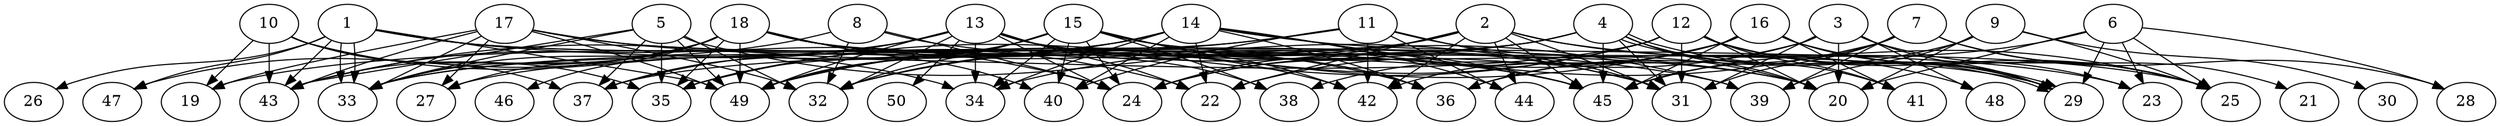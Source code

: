 // DAG automatically generated by daggen at Thu Oct  3 14:07:57 2019
// ./daggen --dot -n 50 --ccr 0.4 --fat 0.9 --regular 0.5 --density 0.5 --mindata 5242880 --maxdata 52428800 
digraph G {
  1 [size="125985280", alpha="0.15", expect_size="50394112"] 
  1 -> 24 [size ="50394112"]
  1 -> 26 [size ="50394112"]
  1 -> 33 [size ="50394112"]
  1 -> 33 [size ="50394112"]
  1 -> 39 [size ="50394112"]
  1 -> 43 [size ="50394112"]
  1 -> 45 [size ="50394112"]
  1 -> 47 [size ="50394112"]
  1 -> 49 [size ="50394112"]
  2 [size="72422400", alpha="0.17", expect_size="28968960"] 
  2 -> 22 [size ="28968960"]
  2 -> 24 [size ="28968960"]
  2 -> 25 [size ="28968960"]
  2 -> 31 [size ="28968960"]
  2 -> 32 [size ="28968960"]
  2 -> 33 [size ="28968960"]
  2 -> 42 [size ="28968960"]
  2 -> 44 [size ="28968960"]
  2 -> 45 [size ="28968960"]
  2 -> 48 [size ="28968960"]
  3 [size="76311040", alpha="0.00", expect_size="30524416"] 
  3 -> 20 [size ="30524416"]
  3 -> 22 [size ="30524416"]
  3 -> 25 [size ="30524416"]
  3 -> 29 [size ="30524416"]
  3 -> 31 [size ="30524416"]
  3 -> 36 [size ="30524416"]
  3 -> 48 [size ="30524416"]
  4 [size="86243840", alpha="0.09", expect_size="34497536"] 
  4 -> 19 [size ="34497536"]
  4 -> 20 [size ="34497536"]
  4 -> 29 [size ="34497536"]
  4 -> 29 [size ="34497536"]
  4 -> 31 [size ="34497536"]
  4 -> 35 [size ="34497536"]
  4 -> 37 [size ="34497536"]
  4 -> 41 [size ="34497536"]
  4 -> 45 [size ="34497536"]
  5 [size="87692800", alpha="0.06", expect_size="35077120"] 
  5 -> 32 [size ="35077120"]
  5 -> 33 [size ="35077120"]
  5 -> 35 [size ="35077120"]
  5 -> 37 [size ="35077120"]
  5 -> 43 [size ="35077120"]
  5 -> 45 [size ="35077120"]
  5 -> 49 [size ="35077120"]
  6 [size="76142080", alpha="0.00", expect_size="30456832"] 
  6 -> 20 [size ="30456832"]
  6 -> 23 [size ="30456832"]
  6 -> 25 [size ="30456832"]
  6 -> 28 [size ="30456832"]
  6 -> 29 [size ="30456832"]
  6 -> 45 [size ="30456832"]
  7 [size="124636160", alpha="0.19", expect_size="49854464"] 
  7 -> 21 [size ="49854464"]
  7 -> 28 [size ="49854464"]
  7 -> 31 [size ="49854464"]
  7 -> 34 [size ="49854464"]
  7 -> 39 [size ="49854464"]
  7 -> 45 [size ="49854464"]
  8 [size="54730240", alpha="0.01", expect_size="21892096"] 
  8 -> 24 [size ="21892096"]
  8 -> 32 [size ="21892096"]
  8 -> 33 [size ="21892096"]
  8 -> 39 [size ="21892096"]
  9 [size="115333120", alpha="0.03", expect_size="46133248"] 
  9 -> 20 [size ="46133248"]
  9 -> 25 [size ="46133248"]
  9 -> 30 [size ="46133248"]
  9 -> 36 [size ="46133248"]
  9 -> 39 [size ="46133248"]
  10 [size="17948160", alpha="0.04", expect_size="7179264"] 
  10 -> 19 [size ="7179264"]
  10 -> 34 [size ="7179264"]
  10 -> 35 [size ="7179264"]
  10 -> 37 [size ="7179264"]
  10 -> 43 [size ="7179264"]
  11 [size="93703680", alpha="0.20", expect_size="37481472"] 
  11 -> 20 [size ="37481472"]
  11 -> 27 [size ="37481472"]
  11 -> 31 [size ="37481472"]
  11 -> 35 [size ="37481472"]
  11 -> 40 [size ="37481472"]
  11 -> 42 [size ="37481472"]
  11 -> 44 [size ="37481472"]
  12 [size="63319040", alpha="0.05", expect_size="25327616"] 
  12 -> 20 [size ="25327616"]
  12 -> 23 [size ="25327616"]
  12 -> 24 [size ="25327616"]
  12 -> 25 [size ="25327616"]
  12 -> 29 [size ="25327616"]
  12 -> 31 [size ="25327616"]
  12 -> 32 [size ="25327616"]
  12 -> 33 [size ="25327616"]
  12 -> 41 [size ="25327616"]
  12 -> 49 [size ="25327616"]
  13 [size="48115200", alpha="0.17", expect_size="19246080"] 
  13 -> 22 [size ="19246080"]
  13 -> 24 [size ="19246080"]
  13 -> 25 [size ="19246080"]
  13 -> 31 [size ="19246080"]
  13 -> 32 [size ="19246080"]
  13 -> 34 [size ="19246080"]
  13 -> 37 [size ="19246080"]
  13 -> 38 [size ="19246080"]
  13 -> 43 [size ="19246080"]
  13 -> 49 [size ="19246080"]
  13 -> 50 [size ="19246080"]
  14 [size="49167360", alpha="0.02", expect_size="19666944"] 
  14 -> 22 [size ="19666944"]
  14 -> 23 [size ="19666944"]
  14 -> 34 [size ="19666944"]
  14 -> 36 [size ="19666944"]
  14 -> 37 [size ="19666944"]
  14 -> 40 [size ="19666944"]
  14 -> 43 [size ="19666944"]
  14 -> 44 [size ="19666944"]
  14 -> 45 [size ="19666944"]
  14 -> 49 [size ="19666944"]
  15 [size="99545600", alpha="0.04", expect_size="39818240"] 
  15 -> 24 [size ="39818240"]
  15 -> 29 [size ="39818240"]
  15 -> 32 [size ="39818240"]
  15 -> 34 [size ="39818240"]
  15 -> 35 [size ="39818240"]
  15 -> 36 [size ="39818240"]
  15 -> 38 [size ="39818240"]
  15 -> 40 [size ="39818240"]
  15 -> 42 [size ="39818240"]
  15 -> 49 [size ="39818240"]
  16 [size="19560960", alpha="0.06", expect_size="7824384"] 
  16 -> 24 [size ="7824384"]
  16 -> 25 [size ="7824384"]
  16 -> 29 [size ="7824384"]
  16 -> 38 [size ="7824384"]
  16 -> 41 [size ="7824384"]
  16 -> 42 [size ="7824384"]
  16 -> 45 [size ="7824384"]
  16 -> 49 [size ="7824384"]
  17 [size="21017600", alpha="0.09", expect_size="8407040"] 
  17 -> 19 [size ="8407040"]
  17 -> 20 [size ="8407040"]
  17 -> 22 [size ="8407040"]
  17 -> 27 [size ="8407040"]
  17 -> 32 [size ="8407040"]
  17 -> 33 [size ="8407040"]
  17 -> 43 [size ="8407040"]
  17 -> 49 [size ="8407040"]
  18 [size="13373440", alpha="0.03", expect_size="5349376"] 
  18 -> 20 [size ="5349376"]
  18 -> 27 [size ="5349376"]
  18 -> 31 [size ="5349376"]
  18 -> 33 [size ="5349376"]
  18 -> 35 [size ="5349376"]
  18 -> 36 [size ="5349376"]
  18 -> 40 [size ="5349376"]
  18 -> 42 [size ="5349376"]
  18 -> 43 [size ="5349376"]
  18 -> 46 [size ="5349376"]
  18 -> 47 [size ="5349376"]
  18 -> 49 [size ="5349376"]
  19 [size="17346560", alpha="0.18", expect_size="6938624"] 
  20 [size="35056640", alpha="0.18", expect_size="14022656"] 
  21 [size="61342720", alpha="0.17", expect_size="24537088"] 
  22 [size="59799040", alpha="0.06", expect_size="23919616"] 
  23 [size="90575360", alpha="0.06", expect_size="36230144"] 
  24 [size="73669120", alpha="0.18", expect_size="29467648"] 
  25 [size="86182400", alpha="0.03", expect_size="34472960"] 
  26 [size="107507200", alpha="0.18", expect_size="43002880"] 
  27 [size="24478720", alpha="0.13", expect_size="9791488"] 
  28 [size="75448320", alpha="0.14", expect_size="30179328"] 
  29 [size="90790400", alpha="0.13", expect_size="36316160"] 
  30 [size="81515520", alpha="0.12", expect_size="32606208"] 
  31 [size="71078400", alpha="0.06", expect_size="28431360"] 
  32 [size="54389760", alpha="0.07", expect_size="21755904"] 
  33 [size="90769920", alpha="0.15", expect_size="36307968"] 
  34 [size="125457920", alpha="0.09", expect_size="50183168"] 
  35 [size="113625600", alpha="0.17", expect_size="45450240"] 
  36 [size="129861120", alpha="0.07", expect_size="51944448"] 
  37 [size="119232000", alpha="0.18", expect_size="47692800"] 
  38 [size="75307520", alpha="0.09", expect_size="30123008"] 
  39 [size="39713280", alpha="0.00", expect_size="15885312"] 
  40 [size="114675200", alpha="0.16", expect_size="45870080"] 
  41 [size="69107200", alpha="0.19", expect_size="27642880"] 
  42 [size="101573120", alpha="0.11", expect_size="40629248"] 
  43 [size="26352640", alpha="0.15", expect_size="10541056"] 
  44 [size="114391040", alpha="0.10", expect_size="45756416"] 
  45 [size="47848960", alpha="0.17", expect_size="19139584"] 
  46 [size="31134720", alpha="0.01", expect_size="12453888"] 
  47 [size="70702080", alpha="0.06", expect_size="28280832"] 
  48 [size="56499200", alpha="0.01", expect_size="22599680"] 
  49 [size="106754560", alpha="0.10", expect_size="42701824"] 
  50 [size="107750400", alpha="0.11", expect_size="43100160"] 
}

